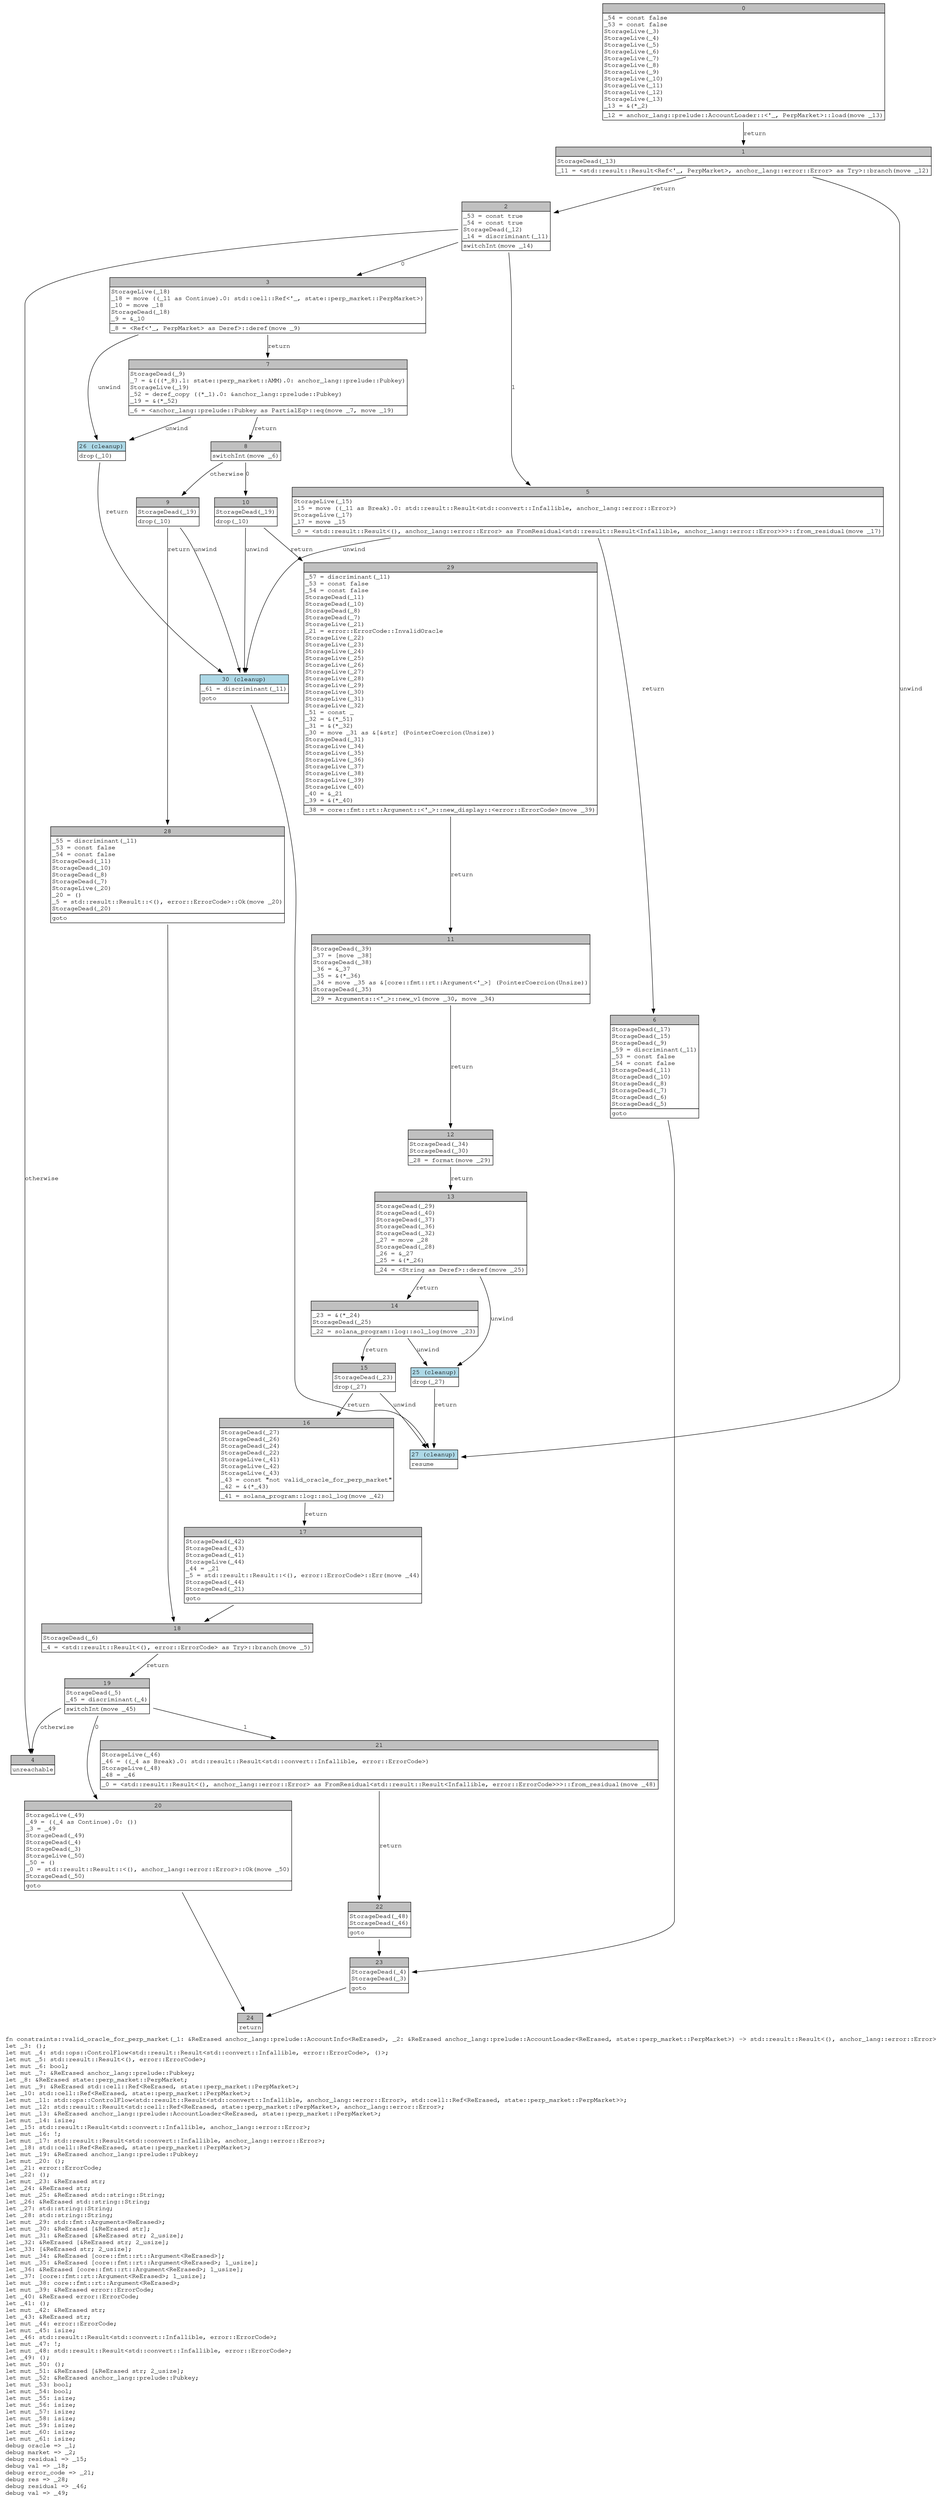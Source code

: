 digraph Mir_0_1160 {
    graph [fontname="Courier, monospace"];
    node [fontname="Courier, monospace"];
    edge [fontname="Courier, monospace"];
    label=<fn constraints::valid_oracle_for_perp_market(_1: &amp;ReErased anchor_lang::prelude::AccountInfo&lt;ReErased&gt;, _2: &amp;ReErased anchor_lang::prelude::AccountLoader&lt;ReErased, state::perp_market::PerpMarket&gt;) -&gt; std::result::Result&lt;(), anchor_lang::error::Error&gt;<br align="left"/>let _3: ();<br align="left"/>let mut _4: std::ops::ControlFlow&lt;std::result::Result&lt;std::convert::Infallible, error::ErrorCode&gt;, ()&gt;;<br align="left"/>let mut _5: std::result::Result&lt;(), error::ErrorCode&gt;;<br align="left"/>let mut _6: bool;<br align="left"/>let mut _7: &amp;ReErased anchor_lang::prelude::Pubkey;<br align="left"/>let _8: &amp;ReErased state::perp_market::PerpMarket;<br align="left"/>let mut _9: &amp;ReErased std::cell::Ref&lt;ReErased, state::perp_market::PerpMarket&gt;;<br align="left"/>let _10: std::cell::Ref&lt;ReErased, state::perp_market::PerpMarket&gt;;<br align="left"/>let mut _11: std::ops::ControlFlow&lt;std::result::Result&lt;std::convert::Infallible, anchor_lang::error::Error&gt;, std::cell::Ref&lt;ReErased, state::perp_market::PerpMarket&gt;&gt;;<br align="left"/>let mut _12: std::result::Result&lt;std::cell::Ref&lt;ReErased, state::perp_market::PerpMarket&gt;, anchor_lang::error::Error&gt;;<br align="left"/>let mut _13: &amp;ReErased anchor_lang::prelude::AccountLoader&lt;ReErased, state::perp_market::PerpMarket&gt;;<br align="left"/>let mut _14: isize;<br align="left"/>let _15: std::result::Result&lt;std::convert::Infallible, anchor_lang::error::Error&gt;;<br align="left"/>let mut _16: !;<br align="left"/>let mut _17: std::result::Result&lt;std::convert::Infallible, anchor_lang::error::Error&gt;;<br align="left"/>let _18: std::cell::Ref&lt;ReErased, state::perp_market::PerpMarket&gt;;<br align="left"/>let mut _19: &amp;ReErased anchor_lang::prelude::Pubkey;<br align="left"/>let mut _20: ();<br align="left"/>let _21: error::ErrorCode;<br align="left"/>let _22: ();<br align="left"/>let mut _23: &amp;ReErased str;<br align="left"/>let _24: &amp;ReErased str;<br align="left"/>let mut _25: &amp;ReErased std::string::String;<br align="left"/>let _26: &amp;ReErased std::string::String;<br align="left"/>let _27: std::string::String;<br align="left"/>let _28: std::string::String;<br align="left"/>let mut _29: std::fmt::Arguments&lt;ReErased&gt;;<br align="left"/>let mut _30: &amp;ReErased [&amp;ReErased str];<br align="left"/>let mut _31: &amp;ReErased [&amp;ReErased str; 2_usize];<br align="left"/>let _32: &amp;ReErased [&amp;ReErased str; 2_usize];<br align="left"/>let _33: [&amp;ReErased str; 2_usize];<br align="left"/>let mut _34: &amp;ReErased [core::fmt::rt::Argument&lt;ReErased&gt;];<br align="left"/>let mut _35: &amp;ReErased [core::fmt::rt::Argument&lt;ReErased&gt;; 1_usize];<br align="left"/>let _36: &amp;ReErased [core::fmt::rt::Argument&lt;ReErased&gt;; 1_usize];<br align="left"/>let _37: [core::fmt::rt::Argument&lt;ReErased&gt;; 1_usize];<br align="left"/>let mut _38: core::fmt::rt::Argument&lt;ReErased&gt;;<br align="left"/>let mut _39: &amp;ReErased error::ErrorCode;<br align="left"/>let _40: &amp;ReErased error::ErrorCode;<br align="left"/>let _41: ();<br align="left"/>let mut _42: &amp;ReErased str;<br align="left"/>let _43: &amp;ReErased str;<br align="left"/>let mut _44: error::ErrorCode;<br align="left"/>let mut _45: isize;<br align="left"/>let _46: std::result::Result&lt;std::convert::Infallible, error::ErrorCode&gt;;<br align="left"/>let mut _47: !;<br align="left"/>let mut _48: std::result::Result&lt;std::convert::Infallible, error::ErrorCode&gt;;<br align="left"/>let _49: ();<br align="left"/>let mut _50: ();<br align="left"/>let mut _51: &amp;ReErased [&amp;ReErased str; 2_usize];<br align="left"/>let mut _52: &amp;ReErased anchor_lang::prelude::Pubkey;<br align="left"/>let mut _53: bool;<br align="left"/>let mut _54: bool;<br align="left"/>let mut _55: isize;<br align="left"/>let mut _56: isize;<br align="left"/>let mut _57: isize;<br align="left"/>let mut _58: isize;<br align="left"/>let mut _59: isize;<br align="left"/>let mut _60: isize;<br align="left"/>let mut _61: isize;<br align="left"/>debug oracle =&gt; _1;<br align="left"/>debug market =&gt; _2;<br align="left"/>debug residual =&gt; _15;<br align="left"/>debug val =&gt; _18;<br align="left"/>debug error_code =&gt; _21;<br align="left"/>debug res =&gt; _28;<br align="left"/>debug residual =&gt; _46;<br align="left"/>debug val =&gt; _49;<br align="left"/>>;
    bb0__0_1160 [shape="none", label=<<table border="0" cellborder="1" cellspacing="0"><tr><td bgcolor="gray" align="center" colspan="1">0</td></tr><tr><td align="left" balign="left">_54 = const false<br/>_53 = const false<br/>StorageLive(_3)<br/>StorageLive(_4)<br/>StorageLive(_5)<br/>StorageLive(_6)<br/>StorageLive(_7)<br/>StorageLive(_8)<br/>StorageLive(_9)<br/>StorageLive(_10)<br/>StorageLive(_11)<br/>StorageLive(_12)<br/>StorageLive(_13)<br/>_13 = &amp;(*_2)<br/></td></tr><tr><td align="left">_12 = anchor_lang::prelude::AccountLoader::&lt;'_, PerpMarket&gt;::load(move _13)</td></tr></table>>];
    bb1__0_1160 [shape="none", label=<<table border="0" cellborder="1" cellspacing="0"><tr><td bgcolor="gray" align="center" colspan="1">1</td></tr><tr><td align="left" balign="left">StorageDead(_13)<br/></td></tr><tr><td align="left">_11 = &lt;std::result::Result&lt;Ref&lt;'_, PerpMarket&gt;, anchor_lang::error::Error&gt; as Try&gt;::branch(move _12)</td></tr></table>>];
    bb2__0_1160 [shape="none", label=<<table border="0" cellborder="1" cellspacing="0"><tr><td bgcolor="gray" align="center" colspan="1">2</td></tr><tr><td align="left" balign="left">_53 = const true<br/>_54 = const true<br/>StorageDead(_12)<br/>_14 = discriminant(_11)<br/></td></tr><tr><td align="left">switchInt(move _14)</td></tr></table>>];
    bb3__0_1160 [shape="none", label=<<table border="0" cellborder="1" cellspacing="0"><tr><td bgcolor="gray" align="center" colspan="1">3</td></tr><tr><td align="left" balign="left">StorageLive(_18)<br/>_18 = move ((_11 as Continue).0: std::cell::Ref&lt;'_, state::perp_market::PerpMarket&gt;)<br/>_10 = move _18<br/>StorageDead(_18)<br/>_9 = &amp;_10<br/></td></tr><tr><td align="left">_8 = &lt;Ref&lt;'_, PerpMarket&gt; as Deref&gt;::deref(move _9)</td></tr></table>>];
    bb4__0_1160 [shape="none", label=<<table border="0" cellborder="1" cellspacing="0"><tr><td bgcolor="gray" align="center" colspan="1">4</td></tr><tr><td align="left">unreachable</td></tr></table>>];
    bb5__0_1160 [shape="none", label=<<table border="0" cellborder="1" cellspacing="0"><tr><td bgcolor="gray" align="center" colspan="1">5</td></tr><tr><td align="left" balign="left">StorageLive(_15)<br/>_15 = move ((_11 as Break).0: std::result::Result&lt;std::convert::Infallible, anchor_lang::error::Error&gt;)<br/>StorageLive(_17)<br/>_17 = move _15<br/></td></tr><tr><td align="left">_0 = &lt;std::result::Result&lt;(), anchor_lang::error::Error&gt; as FromResidual&lt;std::result::Result&lt;Infallible, anchor_lang::error::Error&gt;&gt;&gt;::from_residual(move _17)</td></tr></table>>];
    bb6__0_1160 [shape="none", label=<<table border="0" cellborder="1" cellspacing="0"><tr><td bgcolor="gray" align="center" colspan="1">6</td></tr><tr><td align="left" balign="left">StorageDead(_17)<br/>StorageDead(_15)<br/>StorageDead(_9)<br/>_59 = discriminant(_11)<br/>_53 = const false<br/>_54 = const false<br/>StorageDead(_11)<br/>StorageDead(_10)<br/>StorageDead(_8)<br/>StorageDead(_7)<br/>StorageDead(_6)<br/>StorageDead(_5)<br/></td></tr><tr><td align="left">goto</td></tr></table>>];
    bb7__0_1160 [shape="none", label=<<table border="0" cellborder="1" cellspacing="0"><tr><td bgcolor="gray" align="center" colspan="1">7</td></tr><tr><td align="left" balign="left">StorageDead(_9)<br/>_7 = &amp;(((*_8).1: state::perp_market::AMM).0: anchor_lang::prelude::Pubkey)<br/>StorageLive(_19)<br/>_52 = deref_copy ((*_1).0: &amp;anchor_lang::prelude::Pubkey)<br/>_19 = &amp;(*_52)<br/></td></tr><tr><td align="left">_6 = &lt;anchor_lang::prelude::Pubkey as PartialEq&gt;::eq(move _7, move _19)</td></tr></table>>];
    bb8__0_1160 [shape="none", label=<<table border="0" cellborder="1" cellspacing="0"><tr><td bgcolor="gray" align="center" colspan="1">8</td></tr><tr><td align="left">switchInt(move _6)</td></tr></table>>];
    bb9__0_1160 [shape="none", label=<<table border="0" cellborder="1" cellspacing="0"><tr><td bgcolor="gray" align="center" colspan="1">9</td></tr><tr><td align="left" balign="left">StorageDead(_19)<br/></td></tr><tr><td align="left">drop(_10)</td></tr></table>>];
    bb10__0_1160 [shape="none", label=<<table border="0" cellborder="1" cellspacing="0"><tr><td bgcolor="gray" align="center" colspan="1">10</td></tr><tr><td align="left" balign="left">StorageDead(_19)<br/></td></tr><tr><td align="left">drop(_10)</td></tr></table>>];
    bb11__0_1160 [shape="none", label=<<table border="0" cellborder="1" cellspacing="0"><tr><td bgcolor="gray" align="center" colspan="1">11</td></tr><tr><td align="left" balign="left">StorageDead(_39)<br/>_37 = [move _38]<br/>StorageDead(_38)<br/>_36 = &amp;_37<br/>_35 = &amp;(*_36)<br/>_34 = move _35 as &amp;[core::fmt::rt::Argument&lt;'_&gt;] (PointerCoercion(Unsize))<br/>StorageDead(_35)<br/></td></tr><tr><td align="left">_29 = Arguments::&lt;'_&gt;::new_v1(move _30, move _34)</td></tr></table>>];
    bb12__0_1160 [shape="none", label=<<table border="0" cellborder="1" cellspacing="0"><tr><td bgcolor="gray" align="center" colspan="1">12</td></tr><tr><td align="left" balign="left">StorageDead(_34)<br/>StorageDead(_30)<br/></td></tr><tr><td align="left">_28 = format(move _29)</td></tr></table>>];
    bb13__0_1160 [shape="none", label=<<table border="0" cellborder="1" cellspacing="0"><tr><td bgcolor="gray" align="center" colspan="1">13</td></tr><tr><td align="left" balign="left">StorageDead(_29)<br/>StorageDead(_40)<br/>StorageDead(_37)<br/>StorageDead(_36)<br/>StorageDead(_32)<br/>_27 = move _28<br/>StorageDead(_28)<br/>_26 = &amp;_27<br/>_25 = &amp;(*_26)<br/></td></tr><tr><td align="left">_24 = &lt;String as Deref&gt;::deref(move _25)</td></tr></table>>];
    bb14__0_1160 [shape="none", label=<<table border="0" cellborder="1" cellspacing="0"><tr><td bgcolor="gray" align="center" colspan="1">14</td></tr><tr><td align="left" balign="left">_23 = &amp;(*_24)<br/>StorageDead(_25)<br/></td></tr><tr><td align="left">_22 = solana_program::log::sol_log(move _23)</td></tr></table>>];
    bb15__0_1160 [shape="none", label=<<table border="0" cellborder="1" cellspacing="0"><tr><td bgcolor="gray" align="center" colspan="1">15</td></tr><tr><td align="left" balign="left">StorageDead(_23)<br/></td></tr><tr><td align="left">drop(_27)</td></tr></table>>];
    bb16__0_1160 [shape="none", label=<<table border="0" cellborder="1" cellspacing="0"><tr><td bgcolor="gray" align="center" colspan="1">16</td></tr><tr><td align="left" balign="left">StorageDead(_27)<br/>StorageDead(_26)<br/>StorageDead(_24)<br/>StorageDead(_22)<br/>StorageLive(_41)<br/>StorageLive(_42)<br/>StorageLive(_43)<br/>_43 = const &quot;not valid_oracle_for_perp_market&quot;<br/>_42 = &amp;(*_43)<br/></td></tr><tr><td align="left">_41 = solana_program::log::sol_log(move _42)</td></tr></table>>];
    bb17__0_1160 [shape="none", label=<<table border="0" cellborder="1" cellspacing="0"><tr><td bgcolor="gray" align="center" colspan="1">17</td></tr><tr><td align="left" balign="left">StorageDead(_42)<br/>StorageDead(_43)<br/>StorageDead(_41)<br/>StorageLive(_44)<br/>_44 = _21<br/>_5 = std::result::Result::&lt;(), error::ErrorCode&gt;::Err(move _44)<br/>StorageDead(_44)<br/>StorageDead(_21)<br/></td></tr><tr><td align="left">goto</td></tr></table>>];
    bb18__0_1160 [shape="none", label=<<table border="0" cellborder="1" cellspacing="0"><tr><td bgcolor="gray" align="center" colspan="1">18</td></tr><tr><td align="left" balign="left">StorageDead(_6)<br/></td></tr><tr><td align="left">_4 = &lt;std::result::Result&lt;(), error::ErrorCode&gt; as Try&gt;::branch(move _5)</td></tr></table>>];
    bb19__0_1160 [shape="none", label=<<table border="0" cellborder="1" cellspacing="0"><tr><td bgcolor="gray" align="center" colspan="1">19</td></tr><tr><td align="left" balign="left">StorageDead(_5)<br/>_45 = discriminant(_4)<br/></td></tr><tr><td align="left">switchInt(move _45)</td></tr></table>>];
    bb20__0_1160 [shape="none", label=<<table border="0" cellborder="1" cellspacing="0"><tr><td bgcolor="gray" align="center" colspan="1">20</td></tr><tr><td align="left" balign="left">StorageLive(_49)<br/>_49 = ((_4 as Continue).0: ())<br/>_3 = _49<br/>StorageDead(_49)<br/>StorageDead(_4)<br/>StorageDead(_3)<br/>StorageLive(_50)<br/>_50 = ()<br/>_0 = std::result::Result::&lt;(), anchor_lang::error::Error&gt;::Ok(move _50)<br/>StorageDead(_50)<br/></td></tr><tr><td align="left">goto</td></tr></table>>];
    bb21__0_1160 [shape="none", label=<<table border="0" cellborder="1" cellspacing="0"><tr><td bgcolor="gray" align="center" colspan="1">21</td></tr><tr><td align="left" balign="left">StorageLive(_46)<br/>_46 = ((_4 as Break).0: std::result::Result&lt;std::convert::Infallible, error::ErrorCode&gt;)<br/>StorageLive(_48)<br/>_48 = _46<br/></td></tr><tr><td align="left">_0 = &lt;std::result::Result&lt;(), anchor_lang::error::Error&gt; as FromResidual&lt;std::result::Result&lt;Infallible, error::ErrorCode&gt;&gt;&gt;::from_residual(move _48)</td></tr></table>>];
    bb22__0_1160 [shape="none", label=<<table border="0" cellborder="1" cellspacing="0"><tr><td bgcolor="gray" align="center" colspan="1">22</td></tr><tr><td align="left" balign="left">StorageDead(_48)<br/>StorageDead(_46)<br/></td></tr><tr><td align="left">goto</td></tr></table>>];
    bb23__0_1160 [shape="none", label=<<table border="0" cellborder="1" cellspacing="0"><tr><td bgcolor="gray" align="center" colspan="1">23</td></tr><tr><td align="left" balign="left">StorageDead(_4)<br/>StorageDead(_3)<br/></td></tr><tr><td align="left">goto</td></tr></table>>];
    bb24__0_1160 [shape="none", label=<<table border="0" cellborder="1" cellspacing="0"><tr><td bgcolor="gray" align="center" colspan="1">24</td></tr><tr><td align="left">return</td></tr></table>>];
    bb25__0_1160 [shape="none", label=<<table border="0" cellborder="1" cellspacing="0"><tr><td bgcolor="lightblue" align="center" colspan="1">25 (cleanup)</td></tr><tr><td align="left">drop(_27)</td></tr></table>>];
    bb26__0_1160 [shape="none", label=<<table border="0" cellborder="1" cellspacing="0"><tr><td bgcolor="lightblue" align="center" colspan="1">26 (cleanup)</td></tr><tr><td align="left">drop(_10)</td></tr></table>>];
    bb27__0_1160 [shape="none", label=<<table border="0" cellborder="1" cellspacing="0"><tr><td bgcolor="lightblue" align="center" colspan="1">27 (cleanup)</td></tr><tr><td align="left">resume</td></tr></table>>];
    bb28__0_1160 [shape="none", label=<<table border="0" cellborder="1" cellspacing="0"><tr><td bgcolor="gray" align="center" colspan="1">28</td></tr><tr><td align="left" balign="left">_55 = discriminant(_11)<br/>_53 = const false<br/>_54 = const false<br/>StorageDead(_11)<br/>StorageDead(_10)<br/>StorageDead(_8)<br/>StorageDead(_7)<br/>StorageLive(_20)<br/>_20 = ()<br/>_5 = std::result::Result::&lt;(), error::ErrorCode&gt;::Ok(move _20)<br/>StorageDead(_20)<br/></td></tr><tr><td align="left">goto</td></tr></table>>];
    bb29__0_1160 [shape="none", label=<<table border="0" cellborder="1" cellspacing="0"><tr><td bgcolor="gray" align="center" colspan="1">29</td></tr><tr><td align="left" balign="left">_57 = discriminant(_11)<br/>_53 = const false<br/>_54 = const false<br/>StorageDead(_11)<br/>StorageDead(_10)<br/>StorageDead(_8)<br/>StorageDead(_7)<br/>StorageLive(_21)<br/>_21 = error::ErrorCode::InvalidOracle<br/>StorageLive(_22)<br/>StorageLive(_23)<br/>StorageLive(_24)<br/>StorageLive(_25)<br/>StorageLive(_26)<br/>StorageLive(_27)<br/>StorageLive(_28)<br/>StorageLive(_29)<br/>StorageLive(_30)<br/>StorageLive(_31)<br/>StorageLive(_32)<br/>_51 = const _<br/>_32 = &amp;(*_51)<br/>_31 = &amp;(*_32)<br/>_30 = move _31 as &amp;[&amp;str] (PointerCoercion(Unsize))<br/>StorageDead(_31)<br/>StorageLive(_34)<br/>StorageLive(_35)<br/>StorageLive(_36)<br/>StorageLive(_37)<br/>StorageLive(_38)<br/>StorageLive(_39)<br/>StorageLive(_40)<br/>_40 = &amp;_21<br/>_39 = &amp;(*_40)<br/></td></tr><tr><td align="left">_38 = core::fmt::rt::Argument::&lt;'_&gt;::new_display::&lt;error::ErrorCode&gt;(move _39)</td></tr></table>>];
    bb30__0_1160 [shape="none", label=<<table border="0" cellborder="1" cellspacing="0"><tr><td bgcolor="lightblue" align="center" colspan="1">30 (cleanup)</td></tr><tr><td align="left" balign="left">_61 = discriminant(_11)<br/></td></tr><tr><td align="left">goto</td></tr></table>>];
    bb0__0_1160 -> bb1__0_1160 [label="return"];
    bb1__0_1160 -> bb2__0_1160 [label="return"];
    bb1__0_1160 -> bb27__0_1160 [label="unwind"];
    bb2__0_1160 -> bb3__0_1160 [label="0"];
    bb2__0_1160 -> bb5__0_1160 [label="1"];
    bb2__0_1160 -> bb4__0_1160 [label="otherwise"];
    bb3__0_1160 -> bb7__0_1160 [label="return"];
    bb3__0_1160 -> bb26__0_1160 [label="unwind"];
    bb5__0_1160 -> bb6__0_1160 [label="return"];
    bb5__0_1160 -> bb30__0_1160 [label="unwind"];
    bb6__0_1160 -> bb23__0_1160 [label=""];
    bb7__0_1160 -> bb8__0_1160 [label="return"];
    bb7__0_1160 -> bb26__0_1160 [label="unwind"];
    bb8__0_1160 -> bb10__0_1160 [label="0"];
    bb8__0_1160 -> bb9__0_1160 [label="otherwise"];
    bb9__0_1160 -> bb28__0_1160 [label="return"];
    bb9__0_1160 -> bb30__0_1160 [label="unwind"];
    bb10__0_1160 -> bb29__0_1160 [label="return"];
    bb10__0_1160 -> bb30__0_1160 [label="unwind"];
    bb11__0_1160 -> bb12__0_1160 [label="return"];
    bb12__0_1160 -> bb13__0_1160 [label="return"];
    bb13__0_1160 -> bb14__0_1160 [label="return"];
    bb13__0_1160 -> bb25__0_1160 [label="unwind"];
    bb14__0_1160 -> bb15__0_1160 [label="return"];
    bb14__0_1160 -> bb25__0_1160 [label="unwind"];
    bb15__0_1160 -> bb16__0_1160 [label="return"];
    bb15__0_1160 -> bb27__0_1160 [label="unwind"];
    bb16__0_1160 -> bb17__0_1160 [label="return"];
    bb17__0_1160 -> bb18__0_1160 [label=""];
    bb18__0_1160 -> bb19__0_1160 [label="return"];
    bb19__0_1160 -> bb20__0_1160 [label="0"];
    bb19__0_1160 -> bb21__0_1160 [label="1"];
    bb19__0_1160 -> bb4__0_1160 [label="otherwise"];
    bb20__0_1160 -> bb24__0_1160 [label=""];
    bb21__0_1160 -> bb22__0_1160 [label="return"];
    bb22__0_1160 -> bb23__0_1160 [label=""];
    bb23__0_1160 -> bb24__0_1160 [label=""];
    bb25__0_1160 -> bb27__0_1160 [label="return"];
    bb26__0_1160 -> bb30__0_1160 [label="return"];
    bb28__0_1160 -> bb18__0_1160 [label=""];
    bb29__0_1160 -> bb11__0_1160 [label="return"];
    bb30__0_1160 -> bb27__0_1160 [label=""];
}
